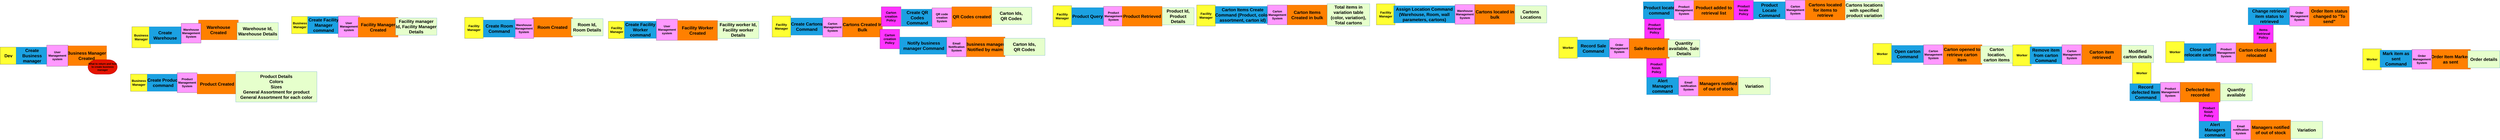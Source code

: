 <mxfile version="28.1.2" pages="4">
  <diagram id="HTXtK48jN9DxzCT77MaK" name="Process Flow">
    <mxGraphModel dx="4392" dy="2103" grid="1" gridSize="10" guides="1" tooltips="1" connect="1" arrows="1" fold="1" page="1" pageScale="1" pageWidth="827" pageHeight="1169" math="0" shadow="0">
      <root>
        <mxCell id="0" />
        <mxCell id="1" parent="0" />
        <mxCell id="FR-2kD18pk8Cibqxm6oS-1" value="Dev" style="rounded=0;whiteSpace=wrap;html=1;fontSize=33;fillColor=#FFFF33;fontStyle=1" parent="1" vertex="1">
          <mxGeometry x="-490" y="525" width="125" height="130" as="geometry" />
        </mxCell>
        <mxCell id="FR-2kD18pk8Cibqxm6oS-2" value="Create Business manager" style="rounded=0;whiteSpace=wrap;html=1;fillColor=#1ba1e2;fontColor=#000000;strokeColor=#006EAF;textShadow=0;fontSize=33;fontStyle=1" parent="1" vertex="1">
          <mxGeometry x="-370" y="525" width="240" height="130" as="geometry" />
        </mxCell>
        <mxCell id="FR-2kD18pk8Cibqxm6oS-3" value="Business Manager Created" style="rounded=0;whiteSpace=wrap;html=1;fontSize=33;fillColor=#FF8000;fontColor=#000000;strokeColor=#C73500;fontStyle=1" parent="1" vertex="1">
          <mxGeometry x="10" y="515" width="300" height="150" as="geometry" />
        </mxCell>
        <mxCell id="FR-2kD18pk8Cibqxm6oS-4" value="User Management system" style="html=1;aspect=fixed;fillColor=#FF99FF;fontSize=22;fontStyle=1;whiteSpace=wrap;" parent="1" vertex="1">
          <mxGeometry x="-140" y="510" width="160" height="160" as="geometry" />
        </mxCell>
        <mxCell id="Wwy4Vul7Rh1LpMJ4ICqL-1" value="Warehouse Created" style="rounded=0;whiteSpace=wrap;html=1;fontSize=33;fillColor=#FF8000;fontColor=#000000;strokeColor=#C73500;fontStyle=1" parent="1" vertex="1">
          <mxGeometry x="1000" y="320" width="300" height="150" as="geometry" />
        </mxCell>
        <mxCell id="Wwy4Vul7Rh1LpMJ4ICqL-2" value="Business Manager" style="rounded=0;whiteSpace=wrap;html=1;fontSize=24;fillColor=#FFFF33;fontStyle=1" parent="1" vertex="1">
          <mxGeometry x="500" y="371" width="140" height="159" as="geometry" />
        </mxCell>
        <mxCell id="Wwy4Vul7Rh1LpMJ4ICqL-3" value="Create Warehouse" style="rounded=0;whiteSpace=wrap;html=1;fillColor=#1ba1e2;fontColor=#000000;strokeColor=#006EAF;textShadow=0;fontSize=33;fontStyle=1" parent="1" vertex="1">
          <mxGeometry x="630" y="371" width="240" height="130" as="geometry" />
        </mxCell>
        <mxCell id="Wwy4Vul7Rh1LpMJ4ICqL-4" value="Warehouse Management System" style="whiteSpace=wrap;html=1;aspect=fixed;fillColor=#FF99FF;fontSize=22;fontStyle=1" parent="1" vertex="1">
          <mxGeometry x="870" y="345.5" width="149" height="149" as="geometry" />
        </mxCell>
        <mxCell id="Wwy4Vul7Rh1LpMJ4ICqL-5" value="Warehouse Id, Warehouse Details" style="rounded=0;whiteSpace=wrap;html=1;fillColor=#E6FFCC;fontColor=#000000;strokeColor=#006EAF;textShadow=0;fontSize=33;fontStyle=1" parent="1" vertex="1">
          <mxGeometry x="1290" y="340" width="310" height="130" as="geometry" />
        </mxCell>
        <mxCell id="fDL0flbmjOAfAaWhJNUC-1" value="Business Manager" style="rounded=0;whiteSpace=wrap;html=1;fontSize=24;fillColor=#FFFF33;fontStyle=1" parent="1" vertex="1">
          <mxGeometry x="490" y="729" width="125" height="130" as="geometry" />
        </mxCell>
        <mxCell id="fDL0flbmjOAfAaWhJNUC-2" value="Create Product command" style="rounded=0;whiteSpace=wrap;html=1;fillColor=#1ba1e2;fontColor=#000000;strokeColor=#006EAF;textShadow=0;fontSize=33;fontStyle=1" parent="1" vertex="1">
          <mxGeometry x="615" y="729" width="240" height="130" as="geometry" />
        </mxCell>
        <mxCell id="fDL0flbmjOAfAaWhJNUC-3" value="Product Management System" style="whiteSpace=wrap;html=1;aspect=fixed;fillColor=#FF99FF;fontSize=22;fontStyle=1" parent="1" vertex="1">
          <mxGeometry x="840" y="719" width="150" height="150" as="geometry" />
        </mxCell>
        <mxCell id="fDL0flbmjOAfAaWhJNUC-4" value="Product Created" style="rounded=0;whiteSpace=wrap;html=1;fontSize=33;fillColor=#FF8000;fontColor=#000000;strokeColor=#C73500;fontStyle=1" parent="1" vertex="1">
          <mxGeometry x="990" y="729" width="300" height="150" as="geometry" />
        </mxCell>
        <mxCell id="fDL0flbmjOAfAaWhJNUC-5" value="Product Details&lt;br&gt;Colors&lt;br&gt;Sizes&lt;br&gt;General Assortment for product&lt;br&gt;General Assortment for each color" style="rounded=0;whiteSpace=wrap;html=1;fillColor=#E6FFCC;fontColor=#000000;strokeColor=#006EAF;textShadow=0;fontSize=33;fontStyle=1" parent="1" vertex="1">
          <mxGeometry x="1280" y="710" width="610" height="230" as="geometry" />
        </mxCell>
        <mxCell id="risV9IbANkyXp79_Rr1a-1" value="Room Created" style="rounded=0;whiteSpace=wrap;html=1;fontSize=33;fillColor=#FF8000;fontColor=#000000;strokeColor=#C73500;fontStyle=1" parent="1" vertex="1">
          <mxGeometry x="3510" y="300" width="300" height="150" as="geometry" />
        </mxCell>
        <mxCell id="risV9IbANkyXp79_Rr1a-2" value="Facility Manager" style="rounded=0;whiteSpace=wrap;html=1;fontSize=24;fillColor=#FFFF33;fontStyle=1" parent="1" vertex="1">
          <mxGeometry x="3000" y="300" width="140" height="159" as="geometry" />
        </mxCell>
        <mxCell id="risV9IbANkyXp79_Rr1a-3" value="Warehouse Management System" style="whiteSpace=wrap;html=1;aspect=fixed;fillColor=#FF99FF;fontSize=22;fontStyle=1" parent="1" vertex="1">
          <mxGeometry x="3370" y="310.5" width="149" height="149" as="geometry" />
        </mxCell>
        <mxCell id="risV9IbANkyXp79_Rr1a-4" value="Create Room Command" style="rounded=0;whiteSpace=wrap;html=1;fillColor=#1ba1e2;fontColor=#000000;strokeColor=#006EAF;textShadow=0;fontSize=33;fontStyle=1" parent="1" vertex="1">
          <mxGeometry x="3140" y="320" width="240" height="130" as="geometry" />
        </mxCell>
        <mxCell id="risV9IbANkyXp79_Rr1a-5" value="Room Id, Room Details" style="rounded=0;whiteSpace=wrap;html=1;fillColor=#E6FFCC;fontColor=#000000;strokeColor=#006EAF;textShadow=0;fontSize=33;fontStyle=1" parent="1" vertex="1">
          <mxGeometry x="3800" y="310" width="240" height="130" as="geometry" />
        </mxCell>
        <mxCell id="mt0N4Z7I5Zq75XAcH-X8-1" value="Business Manager" style="rounded=0;whiteSpace=wrap;html=1;fontSize=24;fillColor=#FFFF33;fontStyle=1" parent="1" vertex="1">
          <mxGeometry x="1700" y="293.5" width="125" height="130" as="geometry" />
        </mxCell>
        <mxCell id="mt0N4Z7I5Zq75XAcH-X8-2" value="Create Facility Manager command" style="rounded=0;whiteSpace=wrap;html=1;fillColor=#1ba1e2;fontColor=#000000;strokeColor=#006EAF;textShadow=0;fontSize=33;fontStyle=1" parent="1" vertex="1">
          <mxGeometry x="1820" y="293.5" width="240" height="130" as="geometry" />
        </mxCell>
        <mxCell id="mt0N4Z7I5Zq75XAcH-X8-3" value="User Management system" style="html=1;aspect=fixed;fillColor=#FF99FF;fontSize=22;fontStyle=1;whiteSpace=wrap;" parent="1" vertex="1">
          <mxGeometry x="2050" y="290" width="160" height="160" as="geometry" />
        </mxCell>
        <mxCell id="mt0N4Z7I5Zq75XAcH-X8-4" value="Facility Manager Created" style="rounded=0;whiteSpace=wrap;html=1;fontSize=33;fillColor=#FF8000;fontColor=#000000;strokeColor=#C73500;fontStyle=1" parent="1" vertex="1">
          <mxGeometry x="2200" y="300" width="300" height="150" as="geometry" />
        </mxCell>
        <mxCell id="IIkC0yiLzsCw7wBAbNBG-1" value="Facility Manager" style="rounded=0;whiteSpace=wrap;html=1;fontSize=24;fillColor=#FFFF33;fontStyle=1" parent="1" vertex="1">
          <mxGeometry x="4080" y="330" width="125" height="130" as="geometry" />
        </mxCell>
        <mxCell id="IIkC0yiLzsCw7wBAbNBG-2" value="Create Facility Worker command" style="rounded=0;whiteSpace=wrap;html=1;fillColor=#1ba1e2;fontColor=#000000;strokeColor=#006EAF;textShadow=0;fontSize=33;fontStyle=1" parent="1" vertex="1">
          <mxGeometry x="4200" y="329" width="240" height="130" as="geometry" />
        </mxCell>
        <mxCell id="IIkC0yiLzsCw7wBAbNBG-3" value="User Management system" style="html=1;aspect=fixed;fillColor=#FF99FF;fontSize=22;fontStyle=1;whiteSpace=wrap;" parent="1" vertex="1">
          <mxGeometry x="4440" y="314" width="160" height="160" as="geometry" />
        </mxCell>
        <mxCell id="IIkC0yiLzsCw7wBAbNBG-4" value="Facility Worker Created" style="rounded=0;whiteSpace=wrap;html=1;fontSize=33;fillColor=#FF8000;fontColor=#000000;strokeColor=#C73500;fontStyle=1" parent="1" vertex="1">
          <mxGeometry x="4600" y="324" width="300" height="150" as="geometry" />
        </mxCell>
        <mxCell id="yZaqSAbRPUywFxxPNGX3-1" value="What to return and how to create business manager" style="strokeWidth=2;html=1;shape=mxgraph.flowchart.terminator;whiteSpace=wrap;fontSize=19;fillColor=#e51400;fontColor=#000000;strokeColor=#B20000;fontStyle=1" parent="1" vertex="1">
          <mxGeometry x="170" y="620" width="220" height="110" as="geometry" />
        </mxCell>
        <mxCell id="yZaqSAbRPUywFxxPNGX3-3" value="Facility manager Id, Facility Manager Details" style="rounded=0;whiteSpace=wrap;html=1;fillColor=#E6FFCC;fontColor=#000000;strokeColor=#006EAF;textShadow=0;fontSize=33;fontStyle=1" parent="1" vertex="1">
          <mxGeometry x="2481" y="305" width="310" height="130" as="geometry" />
        </mxCell>
        <mxCell id="yZaqSAbRPUywFxxPNGX3-4" value="Facility worker Id, Facility worker Details" style="rounded=0;whiteSpace=wrap;html=1;fillColor=#E6FFCC;fontColor=#000000;strokeColor=#006EAF;textShadow=0;fontSize=33;fontStyle=1" parent="1" vertex="1">
          <mxGeometry x="4900" y="330" width="310" height="130" as="geometry" />
        </mxCell>
        <mxCell id="GYdrOh203If9b3M8gBBl-1" value="Business manager Notified by maim" style="rounded=0;whiteSpace=wrap;html=1;fontSize=33;fillColor=#FF8000;fontColor=#000000;strokeColor=#C73500;fontStyle=1" parent="1" vertex="1">
          <mxGeometry x="6760" y="448" width="300" height="150" as="geometry" />
        </mxCell>
        <mxCell id="GYdrOh203If9b3M8gBBl-2" value="Cartons Created In Bulk" style="rounded=0;whiteSpace=wrap;html=1;fontSize=33;fillColor=#FF8000;fontColor=#000000;strokeColor=#C73500;fontStyle=1" parent="1" vertex="1">
          <mxGeometry x="5839" y="299" width="300" height="150" as="geometry" />
        </mxCell>
        <mxCell id="GYdrOh203If9b3M8gBBl-3" value="Facility Manager" style="rounded=0;whiteSpace=wrap;html=1;fontSize=24;fillColor=#FFFF33;fontStyle=1" parent="1" vertex="1">
          <mxGeometry x="5310" y="290" width="140" height="159" as="geometry" />
        </mxCell>
        <mxCell id="GYdrOh203If9b3M8gBBl-4" value="Create Cartons Command" style="rounded=0;whiteSpace=wrap;html=1;fillColor=#1ba1e2;fontColor=#000000;strokeColor=#006EAF;textShadow=0;fontSize=33;fontStyle=1" parent="1" vertex="1">
          <mxGeometry x="5450" y="304.5" width="240" height="130" as="geometry" />
        </mxCell>
        <mxCell id="GYdrOh203If9b3M8gBBl-5" value="Carton Management System" style="whiteSpace=wrap;html=1;aspect=fixed;fillColor=#FF99FF;fontSize=22;fontStyle=1" parent="1" vertex="1">
          <mxGeometry x="5690" y="300" width="149" height="149" as="geometry" />
        </mxCell>
        <mxCell id="GYdrOh203If9b3M8gBBl-6" value="Carton Ids,&lt;div&gt;QR Codes&lt;/div&gt;" style="rounded=0;whiteSpace=wrap;html=1;fillColor=#E6FFCC;fontColor=#000000;strokeColor=#006EAF;textShadow=0;fontSize=33;fontStyle=1" parent="1" vertex="1">
          <mxGeometry x="6951" y="223.5" width="310" height="130" as="geometry" />
        </mxCell>
        <mxCell id="GYdrOh203If9b3M8gBBl-7" value="Carton creation Policy" style="whiteSpace=wrap;html=1;aspect=fixed;fillColor=#FF33FF;fontSize=24;fontStyle=1" parent="1" vertex="1">
          <mxGeometry x="6130" y="220" width="148" height="148" as="geometry" />
        </mxCell>
        <mxCell id="GYdrOh203If9b3M8gBBl-8" value="Create QR Codes Command" style="rounded=0;whiteSpace=wrap;html=1;fillColor=#1ba1e2;fontColor=#000000;strokeColor=#006EAF;textShadow=0;fontSize=33;fontStyle=1" parent="1" vertex="1">
          <mxGeometry x="6281" y="238" width="240" height="130" as="geometry" />
        </mxCell>
        <mxCell id="GYdrOh203If9b3M8gBBl-9" value="QR code creation System" style="whiteSpace=wrap;html=1;aspect=fixed;fillColor=#FF99FF;fontSize=22;fontStyle=1" parent="1" vertex="1">
          <mxGeometry x="6511" y="228.5" width="149" height="149" as="geometry" />
        </mxCell>
        <mxCell id="GYdrOh203If9b3M8gBBl-10" value="QR Codes created" style="rounded=0;whiteSpace=wrap;html=1;fontSize=33;fillColor=#FF8000;fontColor=#000000;strokeColor=#C73500;fontStyle=1" parent="1" vertex="1">
          <mxGeometry x="6660" y="220" width="300" height="150" as="geometry" />
        </mxCell>
        <mxCell id="GYdrOh203If9b3M8gBBl-11" value="Carton creation Policy" style="whiteSpace=wrap;html=1;aspect=fixed;fillColor=#FF33FF;fontSize=24;fontStyle=1" parent="1" vertex="1">
          <mxGeometry x="6120" y="390" width="148" height="148" as="geometry" />
        </mxCell>
        <mxCell id="GYdrOh203If9b3M8gBBl-12" value="Notify business manager Command" style="rounded=0;whiteSpace=wrap;html=1;fillColor=#1ba1e2;fontColor=#000000;strokeColor=#006EAF;textShadow=0;fontSize=33;fontStyle=1" parent="1" vertex="1">
          <mxGeometry x="6268" y="449" width="362" height="130" as="geometry" />
        </mxCell>
        <mxCell id="GYdrOh203If9b3M8gBBl-13" value="Email Notification System" style="whiteSpace=wrap;html=1;aspect=fixed;fillColor=#FF99FF;fontSize=22;fontStyle=1" parent="1" vertex="1">
          <mxGeometry x="6621" y="449" width="149" height="149" as="geometry" />
        </mxCell>
        <mxCell id="GYdrOh203If9b3M8gBBl-14" value="Carton Ids,&lt;div&gt;QR Codes&lt;/div&gt;" style="rounded=0;whiteSpace=wrap;html=1;fillColor=#E6FFCC;fontColor=#000000;strokeColor=#006EAF;textShadow=0;fontSize=33;fontStyle=1" parent="1" vertex="1">
          <mxGeometry x="7050" y="458" width="310" height="130" as="geometry" />
        </mxCell>
        <mxCell id="dVTwbZrmSRjOJORpPMfG-1" value="Carton Items Created in bulk" style="rounded=0;whiteSpace=wrap;html=1;fontSize=33;fillColor=#FF8000;fontColor=#000000;strokeColor=#C73500;fontStyle=1" parent="1" vertex="1">
          <mxGeometry x="9180" y="207" width="300" height="150" as="geometry" />
        </mxCell>
        <mxCell id="dVTwbZrmSRjOJORpPMfG-2" value="Facility Manager" style="rounded=0;whiteSpace=wrap;html=1;fontSize=24;fillColor=#FFFF33;fontStyle=1" parent="1" vertex="1">
          <mxGeometry x="7420" y="212" width="140" height="159" as="geometry" />
        </mxCell>
        <mxCell id="dVTwbZrmSRjOJORpPMfG-3" value="Product Query" style="rounded=0;whiteSpace=wrap;html=1;fillColor=#1ba1e2;fontColor=#000000;strokeColor=#006EAF;textShadow=0;fontSize=33;fontStyle=1" parent="1" vertex="1">
          <mxGeometry x="7560" y="226.5" width="240" height="130" as="geometry" />
        </mxCell>
        <mxCell id="dVTwbZrmSRjOJORpPMfG-4" value="&lt;span style=&quot;background-color: transparent; color: light-dark(rgb(0, 0, 0), rgb(255, 255, 255));&quot;&gt;Product Management System&lt;/span&gt;" style="whiteSpace=wrap;html=1;aspect=fixed;fillColor=#FF99FF;fontSize=22;fontStyle=1" parent="1" vertex="1">
          <mxGeometry x="7800" y="217" width="149" height="149" as="geometry" />
        </mxCell>
        <mxCell id="dVTwbZrmSRjOJORpPMfG-5" value="Product Retrieved" style="rounded=0;whiteSpace=wrap;html=1;fontSize=33;fillColor=#FF8000;fontColor=#000000;strokeColor=#C73500;fontStyle=1" parent="1" vertex="1">
          <mxGeometry x="7940" y="217" width="300" height="150" as="geometry" />
        </mxCell>
        <mxCell id="dVTwbZrmSRjOJORpPMfG-6" value="Product Id,&lt;br&gt;Product Details" style="rounded=0;whiteSpace=wrap;html=1;fillColor=#E6FFCC;fontColor=#000000;strokeColor=#006EAF;textShadow=0;fontSize=33;fontStyle=1" parent="1" vertex="1">
          <mxGeometry x="8240" y="227" width="240" height="130" as="geometry" />
        </mxCell>
        <mxCell id="dVTwbZrmSRjOJORpPMfG-7" value="Carton Items Create Command (Product, color, assortment, carton id)" style="rounded=0;whiteSpace=wrap;html=1;fillColor=#1ba1e2;fontColor=#000000;strokeColor=#006EAF;textShadow=0;fontSize=33;fontStyle=1" parent="1" vertex="1">
          <mxGeometry x="8620" y="217" width="450" height="130" as="geometry" />
        </mxCell>
        <mxCell id="dVTwbZrmSRjOJORpPMfG-8" value="Facility Manager" style="rounded=0;whiteSpace=wrap;html=1;fontSize=24;fillColor=#FFFF33;fontStyle=1" parent="1" vertex="1">
          <mxGeometry x="8500" y="207" width="140" height="159" as="geometry" />
        </mxCell>
        <mxCell id="dVTwbZrmSRjOJORpPMfG-9" value="Carton Management System" style="whiteSpace=wrap;html=1;aspect=fixed;fillColor=#FF99FF;fontSize=22;fontStyle=1" parent="1" vertex="1">
          <mxGeometry x="9031" y="207" width="149" height="149" as="geometry" />
        </mxCell>
        <mxCell id="dVTwbZrmSRjOJORpPMfG-10" value="Total items in variation table (color, variation), Total cartons" style="rounded=0;whiteSpace=wrap;html=1;fillColor=#E6FFCC;fontColor=#000000;strokeColor=#006EAF;textShadow=0;fontSize=33;fontStyle=1" parent="1" vertex="1">
          <mxGeometry x="9480" y="197.5" width="320" height="168" as="geometry" />
        </mxCell>
        <mxCell id="nlL0GrkSpIvlPVmUXDyP-1" value="Cartons located in bulk" style="rounded=0;whiteSpace=wrap;html=1;fontSize=33;fillColor=#FF8000;fontColor=#000000;strokeColor=#C73500;fontStyle=1" parent="1" vertex="1">
          <mxGeometry x="10590" y="202.5" width="300" height="150" as="geometry" />
        </mxCell>
        <mxCell id="nlL0GrkSpIvlPVmUXDyP-2" value="Facility Manager" style="rounded=0;whiteSpace=wrap;html=1;fontSize=24;fillColor=#FFFF33;fontStyle=1" parent="1" vertex="1">
          <mxGeometry x="9850" y="198" width="140" height="159" as="geometry" />
        </mxCell>
        <mxCell id="nlL0GrkSpIvlPVmUXDyP-3" value="Assign Location Command (Warehouse, Room, wall parameters, cartons)" style="rounded=0;whiteSpace=wrap;html=1;fillColor=#1ba1e2;fontColor=#000000;strokeColor=#006EAF;textShadow=0;fontSize=33;fontStyle=1" parent="1" vertex="1">
          <mxGeometry x="9980" y="212.5" width="460" height="130" as="geometry" />
        </mxCell>
        <mxCell id="nlL0GrkSpIvlPVmUXDyP-4" value="Warehouse Management System" style="whiteSpace=wrap;html=1;aspect=fixed;fillColor=#FF99FF;fontSize=22;fontStyle=1" parent="1" vertex="1">
          <mxGeometry x="10440" y="203" width="149" height="149" as="geometry" />
        </mxCell>
        <mxCell id="nlL0GrkSpIvlPVmUXDyP-5" value="Cartons Locations" style="rounded=0;whiteSpace=wrap;html=1;fillColor=#E6FFCC;fontColor=#000000;strokeColor=#006EAF;textShadow=0;fontSize=33;fontStyle=1" parent="1" vertex="1">
          <mxGeometry x="10890" y="212.5" width="240" height="130" as="geometry" />
        </mxCell>
        <mxCell id="hAZvDedld1GnB11k7LiE-1" value="Sale Recorded" style="rounded=0;whiteSpace=wrap;html=1;fontSize=33;fillColor=#FF8000;fontColor=#000000;strokeColor=#C73500;fontStyle=1" parent="1" vertex="1">
          <mxGeometry x="11750" y="460" width="300" height="150" as="geometry" />
        </mxCell>
        <mxCell id="hAZvDedld1GnB11k7LiE-2" value="Worker" style="rounded=0;whiteSpace=wrap;html=1;fontSize=24;fillColor=#FFFF33;fontStyle=1" parent="1" vertex="1">
          <mxGeometry x="11220" y="450" width="140" height="159" as="geometry" />
        </mxCell>
        <mxCell id="hAZvDedld1GnB11k7LiE-3" value="Record Sale Command" style="rounded=0;whiteSpace=wrap;html=1;fillColor=#1ba1e2;fontColor=#000000;strokeColor=#006EAF;textShadow=0;fontSize=33;fontStyle=1" parent="1" vertex="1">
          <mxGeometry x="11360" y="470" width="240" height="130" as="geometry" />
        </mxCell>
        <mxCell id="hAZvDedld1GnB11k7LiE-4" value="Order Management System" style="whiteSpace=wrap;html=1;aspect=fixed;fillColor=#FF99FF;fontSize=22;fontStyle=1" parent="1" vertex="1">
          <mxGeometry x="11600" y="460" width="149" height="149" as="geometry" />
        </mxCell>
        <mxCell id="hAZvDedld1GnB11k7LiE-5" value="Quantity available, Sale Details" style="rounded=0;whiteSpace=wrap;html=1;fillColor=#E6FFCC;fontColor=#000000;strokeColor=#006EAF;textShadow=0;fontSize=33;fontStyle=1" parent="1" vertex="1">
          <mxGeometry x="12040" y="470" width="240" height="130" as="geometry" />
        </mxCell>
        <mxCell id="hAZvDedld1GnB11k7LiE-6" value="Product finish&amp;nbsp; Policy" style="whiteSpace=wrap;html=1;aspect=fixed;fillColor=#FF33FF;fontSize=24;fontStyle=1" parent="1" vertex="1">
          <mxGeometry x="11880" y="610" width="148" height="148" as="geometry" />
        </mxCell>
        <mxCell id="hAZvDedld1GnB11k7LiE-7" value="Alert Managers command" style="rounded=0;whiteSpace=wrap;html=1;fillColor=#1ba1e2;fontColor=#000000;strokeColor=#006EAF;textShadow=0;fontSize=33;fontStyle=1" parent="1" vertex="1">
          <mxGeometry x="11880" y="754" width="240" height="130" as="geometry" />
        </mxCell>
        <mxCell id="hAZvDedld1GnB11k7LiE-8" value="Email notification System" style="whiteSpace=wrap;html=1;aspect=fixed;fillColor=#FF99FF;fontSize=22;fontStyle=1" parent="1" vertex="1">
          <mxGeometry x="12120" y="744.5" width="149" height="149" as="geometry" />
        </mxCell>
        <mxCell id="hAZvDedld1GnB11k7LiE-9" value="Managers notified of out of stock" style="rounded=0;whiteSpace=wrap;html=1;fontSize=33;fillColor=#FF8000;fontColor=#000000;strokeColor=#C73500;fontStyle=1" parent="1" vertex="1">
          <mxGeometry x="12269" y="744.5" width="300" height="150" as="geometry" />
        </mxCell>
        <mxCell id="hAZvDedld1GnB11k7LiE-10" value="Variation" style="rounded=0;whiteSpace=wrap;html=1;fillColor=#E6FFCC;fontColor=#000000;strokeColor=#006EAF;textShadow=0;fontSize=33;fontStyle=1" parent="1" vertex="1">
          <mxGeometry x="12569" y="754.5" width="240" height="130" as="geometry" />
        </mxCell>
        <mxCell id="hAZvDedld1GnB11k7LiE-11" value="Product Retrieval Policy" style="whiteSpace=wrap;html=1;aspect=fixed;fillColor=#FF33FF;fontSize=24;fontStyle=1" parent="1" vertex="1">
          <mxGeometry x="11864.5" y="312" width="148" height="148" as="geometry" />
        </mxCell>
        <mxCell id="hAZvDedld1GnB11k7LiE-12" value="Product locate command" style="rounded=0;whiteSpace=wrap;html=1;fillColor=#1ba1e2;fontColor=#000000;strokeColor=#006EAF;textShadow=0;fontSize=33;fontStyle=1" parent="1" vertex="1">
          <mxGeometry x="11854.5" y="182" width="240" height="130" as="geometry" />
        </mxCell>
        <mxCell id="hAZvDedld1GnB11k7LiE-13" value="Product Management System" style="whiteSpace=wrap;html=1;aspect=fixed;fillColor=#FF99FF;fontSize=22;fontStyle=1" parent="1" vertex="1">
          <mxGeometry x="12085.5" y="172.5" width="149" height="149" as="geometry" />
        </mxCell>
        <mxCell id="hAZvDedld1GnB11k7LiE-14" value="Cartons locations with specified product variation" style="rounded=0;whiteSpace=wrap;html=1;fillColor=#E6FFCC;fontColor=#000000;strokeColor=#006EAF;textShadow=0;fontSize=33;fontStyle=1" parent="1" vertex="1">
          <mxGeometry x="13364.5" y="182" width="300" height="130" as="geometry" />
        </mxCell>
        <mxCell id="hAZvDedld1GnB11k7LiE-15" value="Product added to retrieval list" style="rounded=0;whiteSpace=wrap;html=1;fontSize=33;fillColor=#FF8000;fontColor=#000000;strokeColor=#C73500;fontStyle=1" parent="1" vertex="1">
          <mxGeometry x="12234.5" y="171.5" width="300" height="150" as="geometry" />
        </mxCell>
        <mxCell id="hAZvDedld1GnB11k7LiE-16" value="Product locate Policy" style="whiteSpace=wrap;html=1;aspect=fixed;fillColor=#FF33FF;fontSize=24;fontStyle=1" parent="1" vertex="1">
          <mxGeometry x="12534.5" y="171.5" width="148" height="148" as="geometry" />
        </mxCell>
        <mxCell id="hAZvDedld1GnB11k7LiE-17" value="Product Locate Command" style="rounded=0;whiteSpace=wrap;html=1;fillColor=#1ba1e2;fontColor=#000000;strokeColor=#006EAF;textShadow=0;fontSize=33;fontStyle=1" parent="1" vertex="1">
          <mxGeometry x="12682.5" y="182" width="240" height="130" as="geometry" />
        </mxCell>
        <mxCell id="hAZvDedld1GnB11k7LiE-18" value="Carton Management System" style="whiteSpace=wrap;html=1;aspect=fixed;fillColor=#FF99FF;fontSize=22;fontStyle=1" parent="1" vertex="1">
          <mxGeometry x="12922.5" y="170.5" width="149" height="149" as="geometry" />
        </mxCell>
        <mxCell id="hAZvDedld1GnB11k7LiE-19" value="Cartons located for items to retrieve" style="rounded=0;whiteSpace=wrap;html=1;fontSize=33;fillColor=#FF8000;fontColor=#000000;strokeColor=#C73500;fontStyle=1" parent="1" vertex="1">
          <mxGeometry x="13071.5" y="170" width="300" height="150" as="geometry" />
        </mxCell>
        <mxCell id="gkbzRgDe3YTi24nkSvRU-1" value="Carton item retrieved" style="rounded=0;whiteSpace=wrap;html=1;fontSize=33;fillColor=#FF8000;fontColor=#000000;strokeColor=#C73500;fontStyle=1" parent="1" vertex="1">
          <mxGeometry x="15149" y="506.5" width="300" height="150" as="geometry" />
        </mxCell>
        <mxCell id="gkbzRgDe3YTi24nkSvRU-2" value="Carton opened to retrieve carton Item" style="rounded=0;whiteSpace=wrap;html=1;fontSize=33;fillColor=#FF8000;fontColor=#000000;strokeColor=#C73500;fontStyle=1" parent="1" vertex="1">
          <mxGeometry x="14100" y="506.5" width="300" height="150" as="geometry" />
        </mxCell>
        <mxCell id="gkbzRgDe3YTi24nkSvRU-3" value="Carton closed &amp;amp;&amp;nbsp; relocated" style="rounded=0;whiteSpace=wrap;html=1;fontSize=33;fillColor=#FF8000;fontColor=#000000;strokeColor=#C73500;fontStyle=1" parent="1" vertex="1">
          <mxGeometry x="16310" y="492" width="300" height="150" as="geometry" />
        </mxCell>
        <mxCell id="gkbzRgDe3YTi24nkSvRU-4" value="Defected Item recorded" style="rounded=0;whiteSpace=wrap;html=1;fontSize=33;fillColor=#FF8000;fontColor=#000000;strokeColor=#C73500;fontStyle=1" parent="1" vertex="1">
          <mxGeometry x="15889" y="790.5" width="300" height="150" as="geometry" />
        </mxCell>
        <mxCell id="gkbzRgDe3YTi24nkSvRU-5" value="Worker" style="rounded=0;whiteSpace=wrap;html=1;fontSize=24;fillColor=#FFFF33;fontStyle=1" parent="1" vertex="1">
          <mxGeometry x="13580" y="497.5" width="140" height="159" as="geometry" />
        </mxCell>
        <mxCell id="gkbzRgDe3YTi24nkSvRU-6" value="Open carton Command" style="rounded=0;whiteSpace=wrap;html=1;fillColor=#1ba1e2;fontColor=#000000;strokeColor=#006EAF;textShadow=0;fontSize=33;fontStyle=1" parent="1" vertex="1">
          <mxGeometry x="13720" y="512" width="240" height="130" as="geometry" />
        </mxCell>
        <mxCell id="gkbzRgDe3YTi24nkSvRU-7" value="Carton Management System" style="whiteSpace=wrap;html=1;aspect=fixed;fillColor=#FF99FF;fontSize=22;fontStyle=1" parent="1" vertex="1">
          <mxGeometry x="13960" y="507.5" width="149" height="149" as="geometry" />
        </mxCell>
        <mxCell id="gkbzRgDe3YTi24nkSvRU-8" value="Worker" style="rounded=0;whiteSpace=wrap;html=1;fontSize=24;fillColor=#FFFF33;fontStyle=1" parent="1" vertex="1">
          <mxGeometry x="14630" y="507.5" width="140" height="159" as="geometry" />
        </mxCell>
        <mxCell id="gkbzRgDe3YTi24nkSvRU-9" value="Remove item from carton Command" style="rounded=0;whiteSpace=wrap;html=1;fillColor=#1ba1e2;fontColor=#000000;strokeColor=#006EAF;textShadow=0;fontSize=33;fontStyle=1" parent="1" vertex="1">
          <mxGeometry x="14760" y="522" width="240" height="130" as="geometry" />
        </mxCell>
        <mxCell id="gkbzRgDe3YTi24nkSvRU-10" value="Carton Management System" style="whiteSpace=wrap;html=1;aspect=fixed;fillColor=#FF99FF;fontSize=22;fontStyle=1" parent="1" vertex="1">
          <mxGeometry x="15000" y="507.5" width="149" height="149" as="geometry" />
        </mxCell>
        <mxCell id="gkbzRgDe3YTi24nkSvRU-11" value="Worker" style="rounded=0;whiteSpace=wrap;html=1;fontSize=24;fillColor=#FFFF33;fontStyle=1" parent="1" vertex="1">
          <mxGeometry x="15530" y="642" width="140" height="159" as="geometry" />
        </mxCell>
        <mxCell id="gkbzRgDe3YTi24nkSvRU-12" value="Record defected Item Command" style="rounded=0;whiteSpace=wrap;html=1;fillColor=#1ba1e2;fontColor=#000000;strokeColor=#006EAF;textShadow=0;fontSize=33;fontStyle=1" parent="1" vertex="1">
          <mxGeometry x="15510" y="801" width="240" height="130" as="geometry" />
        </mxCell>
        <mxCell id="gkbzRgDe3YTi24nkSvRU-13" value="Carton location, carton items" style="rounded=0;whiteSpace=wrap;html=1;fillColor=#E6FFCC;fontColor=#000000;strokeColor=#006EAF;textShadow=0;fontSize=33;fontStyle=1" parent="1" vertex="1">
          <mxGeometry x="14390" y="516.5" width="240" height="130" as="geometry" />
        </mxCell>
        <mxCell id="gkbzRgDe3YTi24nkSvRU-14" value="Modified carton details" style="rounded=0;whiteSpace=wrap;html=1;fillColor=#E6FFCC;fontColor=#000000;strokeColor=#006EAF;textShadow=0;fontSize=33;fontStyle=1" parent="1" vertex="1">
          <mxGeometry x="15449" y="512" width="240" height="130" as="geometry" />
        </mxCell>
        <mxCell id="gkbzRgDe3YTi24nkSvRU-15" value="Product Management System" style="whiteSpace=wrap;html=1;aspect=fixed;fillColor=#FF99FF;fontSize=22;fontStyle=1" parent="1" vertex="1">
          <mxGeometry x="15740" y="791.5" width="149" height="149" as="geometry" />
        </mxCell>
        <mxCell id="gkbzRgDe3YTi24nkSvRU-16" value="Quantity available" style="rounded=0;whiteSpace=wrap;html=1;fillColor=#E6FFCC;fontColor=#000000;strokeColor=#006EAF;textShadow=0;fontSize=33;fontStyle=1" parent="1" vertex="1">
          <mxGeometry x="16190" y="801" width="240" height="130" as="geometry" />
        </mxCell>
        <mxCell id="gkbzRgDe3YTi24nkSvRU-17" value="Product finish&amp;nbsp; Policy" style="whiteSpace=wrap;html=1;aspect=fixed;fillColor=#FF33FF;fontSize=24;fontStyle=1" parent="1" vertex="1">
          <mxGeometry x="16030" y="941" width="148" height="148" as="geometry" />
        </mxCell>
        <mxCell id="gkbzRgDe3YTi24nkSvRU-18" value="Alert Managers command" style="rounded=0;whiteSpace=wrap;html=1;fillColor=#1ba1e2;fontColor=#000000;strokeColor=#006EAF;textShadow=0;fontSize=33;fontStyle=1" parent="1" vertex="1">
          <mxGeometry x="16030" y="1085" width="240" height="130" as="geometry" />
        </mxCell>
        <mxCell id="gkbzRgDe3YTi24nkSvRU-19" value="Email notification System" style="whiteSpace=wrap;html=1;aspect=fixed;fillColor=#FF99FF;fontSize=22;fontStyle=1" parent="1" vertex="1">
          <mxGeometry x="16270" y="1075.5" width="149" height="149" as="geometry" />
        </mxCell>
        <mxCell id="gkbzRgDe3YTi24nkSvRU-20" value="Managers notified of out of stock" style="rounded=0;whiteSpace=wrap;html=1;fontSize=33;fillColor=#FF8000;fontColor=#000000;strokeColor=#C73500;fontStyle=1" parent="1" vertex="1">
          <mxGeometry x="16419" y="1075.5" width="300" height="150" as="geometry" />
        </mxCell>
        <mxCell id="gkbzRgDe3YTi24nkSvRU-21" value="Variation" style="rounded=0;whiteSpace=wrap;html=1;fillColor=#E6FFCC;fontColor=#000000;strokeColor=#006EAF;textShadow=0;fontSize=33;fontStyle=1" parent="1" vertex="1">
          <mxGeometry x="16719" y="1085.5" width="240" height="130" as="geometry" />
        </mxCell>
        <mxCell id="gkbzRgDe3YTi24nkSvRU-22" value="Worker" style="rounded=0;whiteSpace=wrap;html=1;fontSize=24;fillColor=#FFFF33;fontStyle=1" parent="1" vertex="1">
          <mxGeometry x="15780" y="483" width="140" height="159" as="geometry" />
        </mxCell>
        <mxCell id="gkbzRgDe3YTi24nkSvRU-23" value="Close and relocate carton" style="rounded=0;whiteSpace=wrap;html=1;fillColor=#1ba1e2;fontColor=#000000;strokeColor=#006EAF;textShadow=0;fontSize=33;fontStyle=1" parent="1" vertex="1">
          <mxGeometry x="15919" y="497.5" width="240" height="130" as="geometry" />
        </mxCell>
        <mxCell id="gkbzRgDe3YTi24nkSvRU-24" value="Product Management System" style="whiteSpace=wrap;html=1;aspect=fixed;fillColor=#FF99FF;fontSize=22;fontStyle=1" parent="1" vertex="1">
          <mxGeometry x="16159" y="493" width="149" height="149" as="geometry" />
        </mxCell>
        <mxCell id="gkbzRgDe3YTi24nkSvRU-25" value="Items Retrieval Policy" style="whiteSpace=wrap;html=1;aspect=fixed;fillColor=#FF33FF;fontSize=24;fontStyle=1" parent="1" vertex="1">
          <mxGeometry x="16440" y="349.5" width="148" height="148" as="geometry" />
        </mxCell>
        <mxCell id="gkbzRgDe3YTi24nkSvRU-26" value="Change retrieval item status to retrieved" style="rounded=0;whiteSpace=wrap;html=1;fillColor=#1ba1e2;fontColor=#000000;strokeColor=#006EAF;textShadow=0;fontSize=33;fontStyle=1" parent="1" vertex="1">
          <mxGeometry x="16399" y="226.5" width="320" height="130" as="geometry" />
        </mxCell>
        <mxCell id="gkbzRgDe3YTi24nkSvRU-27" value="Order Management System" style="whiteSpace=wrap;html=1;aspect=fixed;fillColor=#FF99FF;fontSize=22;fontStyle=1" parent="1" vertex="1">
          <mxGeometry x="16710" y="217" width="149" height="149" as="geometry" />
        </mxCell>
        <mxCell id="gkbzRgDe3YTi24nkSvRU-28" value="Order Item status changed to &quot;To send&quot;" style="rounded=0;whiteSpace=wrap;html=1;fontSize=33;fillColor=#FF8000;fontColor=#000000;strokeColor=#C73500;fontStyle=1" parent="1" vertex="1">
          <mxGeometry x="16859" y="217" width="300" height="150" as="geometry" />
        </mxCell>
        <mxCell id="VuxEnZ_1rj6lblsDJrSs-1" value="Order Item Marked as sent" style="rounded=0;whiteSpace=wrap;html=1;fontSize=33;fillColor=#FF8000;fontColor=#000000;strokeColor=#C73500;fontStyle=1" parent="1" vertex="1">
          <mxGeometry x="17770" y="542" width="300" height="150" as="geometry" />
        </mxCell>
        <mxCell id="VuxEnZ_1rj6lblsDJrSs-2" value="Worker" style="rounded=0;whiteSpace=wrap;html=1;fontSize=24;fillColor=#FFFF33;fontStyle=1" parent="1" vertex="1">
          <mxGeometry x="17260" y="538" width="140" height="159" as="geometry" />
        </mxCell>
        <mxCell id="VuxEnZ_1rj6lblsDJrSs-3" value="Mark item as sent Command" style="rounded=0;whiteSpace=wrap;html=1;fillColor=#1ba1e2;fontColor=#000000;strokeColor=#006EAF;textShadow=0;fontSize=33;fontStyle=1" parent="1" vertex="1">
          <mxGeometry x="17390" y="548" width="240" height="130" as="geometry" />
        </mxCell>
        <mxCell id="VuxEnZ_1rj6lblsDJrSs-4" value="Order Management System" style="whiteSpace=wrap;html=1;aspect=fixed;fillColor=#FF99FF;fontSize=22;fontStyle=1" parent="1" vertex="1">
          <mxGeometry x="17630" y="543" width="149" height="149" as="geometry" />
        </mxCell>
        <mxCell id="VuxEnZ_1rj6lblsDJrSs-5" value="Order details" style="rounded=0;whiteSpace=wrap;html=1;fillColor=#E6FFCC;fontColor=#000000;strokeColor=#006EAF;textShadow=0;fontSize=33;fontStyle=1" parent="1" vertex="1">
          <mxGeometry x="18050" y="552" width="240" height="130" as="geometry" />
        </mxCell>
      </root>
    </mxGraphModel>
  </diagram>
  <diagram id="o_tEPKCoL8Zh_5SyvJXT" name="Focus">
    <mxGraphModel dx="6160" dy="1682" grid="1" gridSize="10" guides="1" tooltips="1" connect="1" arrows="1" fold="1" page="1" pageScale="1" pageWidth="827" pageHeight="1169" math="0" shadow="0">
      <root>
        <mxCell id="0" />
        <mxCell id="1" parent="0" />
        <mxCell id="IIugzgnDGPKrzc1w0g_--2" value="Command" style="rounded=0;whiteSpace=wrap;html=1;fillColor=#1ba1e2;fontColor=#000000;strokeColor=#006EAF;textShadow=0;fontSize=33;fontStyle=1" parent="1" vertex="1">
          <mxGeometry x="-2721" y="872" width="240" height="130" as="geometry" />
        </mxCell>
        <mxCell id="IIugzgnDGPKrzc1w0g_--3" value="Actor" style="rounded=0;whiteSpace=wrap;html=1;fontSize=24;fillColor=#FFFF33;fontStyle=1" parent="1" vertex="1">
          <mxGeometry x="-2470" y="871" width="140" height="159" as="geometry" />
        </mxCell>
        <mxCell id="IIugzgnDGPKrzc1w0g_--4" value="System" style="whiteSpace=wrap;html=1;aspect=fixed;fillColor=#FF99FF;fontSize=22;fontStyle=1" parent="1" vertex="1">
          <mxGeometry x="-2310" y="871" width="149" height="149" as="geometry" />
        </mxCell>
        <mxCell id="IIugzgnDGPKrzc1w0g_--5" value="Policy" style="whiteSpace=wrap;html=1;aspect=fixed;fillColor=#FF33FF;fontSize=24;fontStyle=1" parent="1" vertex="1">
          <mxGeometry x="-2130" y="872" width="148" height="148" as="geometry" />
        </mxCell>
        <mxCell id="IIugzgnDGPKrzc1w0g_--6" value="Read Model" style="rounded=0;whiteSpace=wrap;html=1;fillColor=#E6FFCC;fontColor=#000000;strokeColor=#006EAF;textShadow=0;fontSize=33;fontStyle=1" parent="1" vertex="1">
          <mxGeometry x="-1930" y="860" width="240" height="130" as="geometry" />
        </mxCell>
        <mxCell id="IIugzgnDGPKrzc1w0g_--7" value="Hot spot" style="strokeWidth=2;html=1;shape=mxgraph.flowchart.terminator;whiteSpace=wrap;fontSize=33;fillColor=#e51400;fontColor=#000000;strokeColor=#B20000;fontStyle=1" parent="1" vertex="1">
          <mxGeometry x="-1660" y="870" width="220" height="110" as="geometry" />
        </mxCell>
        <mxCell id="qg9teIAynfmNU3mxgEaS-1" value="Domain Event" style="rounded=0;whiteSpace=wrap;html=1;fontSize=33;fillColor=#FF8000;fontColor=#000000;strokeColor=#C73500;fontStyle=1" vertex="1" parent="1">
          <mxGeometry x="-3070" y="860" width="300" height="150" as="geometry" />
        </mxCell>
      </root>
    </mxGraphModel>
  </diagram>
  <diagram id="00TWHMpzFQheTS5EjTRN" name="To Model">
    <mxGraphModel dx="3169" dy="1869" grid="1" gridSize="10" guides="1" tooltips="1" connect="1" arrows="1" fold="1" page="1" pageScale="1" pageWidth="827" pageHeight="1169" math="0" shadow="0">
      <root>
        <mxCell id="0" />
        <mxCell id="1" parent="0" />
        <mxCell id="aXjpbLiNl2uAXXeXhfh4-12" value="Record return" style="rounded=0;whiteSpace=wrap;html=1;fontSize=33;fillColor=#FF8000;fontColor=#000000;strokeColor=#C73500;fontStyle=1" vertex="1" parent="1">
          <mxGeometry x="21" y="259" width="300" height="150" as="geometry" />
        </mxCell>
        <mxCell id="aXjpbLiNl2uAXXeXhfh4-13" value="Order Item returned" style="rounded=0;whiteSpace=wrap;html=1;fontSize=33;fillColor=#FF8000;fontColor=#000000;strokeColor=#C73500;fontStyle=1" vertex="1" parent="1">
          <mxGeometry x="21" y="449" width="300" height="150" as="geometry" />
        </mxCell>
        <mxCell id="aXjpbLiNl2uAXXeXhfh4-14" value="Record defected return" style="rounded=0;whiteSpace=wrap;html=1;fontSize=33;fillColor=#FF8000;fontColor=#000000;strokeColor=#C73500;fontStyle=1" vertex="1" parent="1">
          <mxGeometry x="341" y="449" width="300" height="150" as="geometry" />
        </mxCell>
        <mxCell id="aXjpbLiNl2uAXXeXhfh4-18" value="Stock returned item in carton" style="rounded=0;whiteSpace=wrap;html=1;fontSize=33;fillColor=#FF8000;fontColor=#000000;strokeColor=#C73500;fontStyle=1" vertex="1" parent="1">
          <mxGeometry x="21" y="646" width="300" height="150" as="geometry" />
        </mxCell>
        <mxCell id="vnnNz5qgEl7q7dhcjg5S-1" value="Facility Worker modified to facility manager" style="rounded=0;whiteSpace=wrap;html=1;fontSize=33;fillColor=#FF8000;fontColor=#000000;strokeColor=#C73500;fontStyle=1" vertex="1" parent="1">
          <mxGeometry x="890" y="20" width="300" height="150" as="geometry" />
        </mxCell>
        <mxCell id="vnnNz5qgEl7q7dhcjg5S-2" value="Facility manager modified to upper role" style="rounded=0;whiteSpace=wrap;html=1;fontSize=33;fillColor=#FF8000;fontColor=#000000;strokeColor=#C73500;fontStyle=1" vertex="1" parent="1">
          <mxGeometry x="900" y="250" width="300" height="150" as="geometry" />
        </mxCell>
        <mxCell id="vDlPabkOlcxnf31RXUR2-1" value="Product Created" style="rounded=0;whiteSpace=wrap;html=1;fontSize=33;fillColor=#FF8000;fontColor=#000000;strokeColor=#C73500;fontStyle=1" vertex="1" parent="1">
          <mxGeometry x="1710" y="280" width="300" height="150" as="geometry" />
        </mxCell>
        <mxCell id="vDlPabkOlcxnf31RXUR2-2" value="Variations&lt;span style=&quot;background-color: transparent; color: light-dark(rgb(0, 0, 0), rgb(255, 255, 255));&quot;&gt;&amp;nbsp;Created&lt;/span&gt;" style="rounded=0;whiteSpace=wrap;html=1;fontSize=33;fillColor=#FF8000;fontColor=#000000;strokeColor=#C73500;fontStyle=1" vertex="1" parent="1">
          <mxGeometry x="2030" y="280" width="300" height="150" as="geometry" />
        </mxCell>
        <mxCell id="vDlPabkOlcxnf31RXUR2-3" value="Product Add Color" style="rounded=0;whiteSpace=wrap;html=1;fontSize=33;fillColor=#FF8000;fontColor=#000000;strokeColor=#C73500;fontStyle=1" vertex="1" parent="1">
          <mxGeometry x="1710" y="460" width="300" height="150" as="geometry" />
        </mxCell>
        <mxCell id="vDlPabkOlcxnf31RXUR2-4" value="Product Add Size" style="rounded=0;whiteSpace=wrap;html=1;fontSize=33;fillColor=#FF8000;fontColor=#000000;strokeColor=#C73500;fontStyle=1" vertex="1" parent="1">
          <mxGeometry x="1710" y="630" width="300" height="150" as="geometry" />
        </mxCell>
        <mxCell id="vDlPabkOlcxnf31RXUR2-5" value="Variations&lt;span style=&quot;background-color: transparent; color: light-dark(rgb(0, 0, 0), rgb(255, 255, 255));&quot;&gt;&amp;nbsp;Remove for a specific color size combination&lt;/span&gt;" style="rounded=0;whiteSpace=wrap;html=1;fontSize=33;fillColor=#FF8000;fontColor=#000000;strokeColor=#C73500;fontStyle=1" vertex="1" parent="1">
          <mxGeometry x="2030" y="470" width="300" height="150" as="geometry" />
        </mxCell>
        <mxCell id="vDlPabkOlcxnf31RXUR2-6" value="Variation change price for a color" style="rounded=0;whiteSpace=wrap;html=1;fontSize=33;fillColor=#FF8000;fontColor=#000000;strokeColor=#C73500;fontStyle=1" vertex="1" parent="1">
          <mxGeometry x="2055" y="660" width="300" height="150" as="geometry" />
        </mxCell>
        <mxCell id="vDlPabkOlcxnf31RXUR2-7" value="Product Modify assortment for a color" style="rounded=0;whiteSpace=wrap;html=1;fontSize=33;fillColor=#FF8000;fontColor=#000000;strokeColor=#C73500;fontStyle=1" vertex="1" parent="1">
          <mxGeometry x="1710" y="110" width="300" height="150" as="geometry" />
        </mxCell>
        <mxCell id="vDlPabkOlcxnf31RXUR2-8" value="Product Modify sizes for a color" style="rounded=0;whiteSpace=wrap;html=1;fontSize=33;fillColor=#FF8000;fontColor=#000000;strokeColor=#C73500;fontStyle=1" vertex="1" parent="1">
          <mxGeometry x="1700" y="810" width="300" height="150" as="geometry" />
        </mxCell>
        <mxCell id="vDlPabkOlcxnf31RXUR2-9" value="Variation change quantity received" style="rounded=0;whiteSpace=wrap;html=1;fontSize=33;fillColor=#FF8000;fontColor=#000000;strokeColor=#C73500;fontStyle=1" vertex="1" parent="1">
          <mxGeometry x="2040" y="850" width="300" height="150" as="geometry" />
        </mxCell>
      </root>
    </mxGraphModel>
  </diagram>
  <diagram name="Legend" id="FbMma-QXbxaZruIZIiHM">
    <mxGraphModel dx="5200" dy="1324" grid="1" gridSize="10" guides="1" tooltips="1" connect="1" arrows="1" fold="1" page="1" pageScale="1" pageWidth="827" pageHeight="1169" math="0" shadow="0">
      <root>
        <mxCell id="ixCInmjgQoDIgkokb3ZK-0" />
        <mxCell id="ixCInmjgQoDIgkokb3ZK-1" parent="ixCInmjgQoDIgkokb3ZK-0" />
        <mxCell id="ixCInmjgQoDIgkokb3ZK-2" value="Command" style="rounded=0;whiteSpace=wrap;html=1;fillColor=#1ba1e2;fontColor=#000000;strokeColor=#006EAF;textShadow=0;fontSize=33;fontStyle=1" vertex="1" parent="ixCInmjgQoDIgkokb3ZK-1">
          <mxGeometry x="-2730" y="871" width="240" height="130" as="geometry" />
        </mxCell>
        <mxCell id="ixCInmjgQoDIgkokb3ZK-3" value="Actor" style="rounded=0;whiteSpace=wrap;html=1;fontSize=24;fillColor=#FFFF33;fontStyle=1" vertex="1" parent="ixCInmjgQoDIgkokb3ZK-1">
          <mxGeometry x="-2470" y="871" width="140" height="159" as="geometry" />
        </mxCell>
        <mxCell id="ixCInmjgQoDIgkokb3ZK-4" value="System" style="whiteSpace=wrap;html=1;aspect=fixed;fillColor=#FF99FF;fontSize=22;fontStyle=1" vertex="1" parent="ixCInmjgQoDIgkokb3ZK-1">
          <mxGeometry x="-2310" y="871" width="149" height="149" as="geometry" />
        </mxCell>
        <mxCell id="ixCInmjgQoDIgkokb3ZK-5" value="Policy" style="whiteSpace=wrap;html=1;aspect=fixed;fillColor=#FF33FF;fontSize=24;fontStyle=1" vertex="1" parent="ixCInmjgQoDIgkokb3ZK-1">
          <mxGeometry x="-2130" y="872" width="148" height="148" as="geometry" />
        </mxCell>
        <mxCell id="ixCInmjgQoDIgkokb3ZK-6" value="Read Model" style="rounded=0;whiteSpace=wrap;html=1;fillColor=#E6FFCC;fontColor=#000000;strokeColor=#006EAF;textShadow=0;fontSize=33;fontStyle=1" vertex="1" parent="ixCInmjgQoDIgkokb3ZK-1">
          <mxGeometry x="-1930" y="860" width="240" height="130" as="geometry" />
        </mxCell>
        <mxCell id="ixCInmjgQoDIgkokb3ZK-7" value="Hot spot" style="strokeWidth=2;html=1;shape=mxgraph.flowchart.terminator;whiteSpace=wrap;fontSize=33;fillColor=#e51400;fontColor=#000000;strokeColor=#B20000;fontStyle=1" vertex="1" parent="ixCInmjgQoDIgkokb3ZK-1">
          <mxGeometry x="-1660" y="870" width="220" height="110" as="geometry" />
        </mxCell>
        <mxCell id="ixCInmjgQoDIgkokb3ZK-8" value="Domain Event" style="rounded=0;whiteSpace=wrap;html=1;fontSize=33;fillColor=#FF8000;fontColor=#000000;strokeColor=#C73500;fontStyle=1" vertex="1" parent="ixCInmjgQoDIgkokb3ZK-1">
          <mxGeometry x="-3070" y="860" width="300" height="150" as="geometry" />
        </mxCell>
      </root>
    </mxGraphModel>
  </diagram>
</mxfile>
